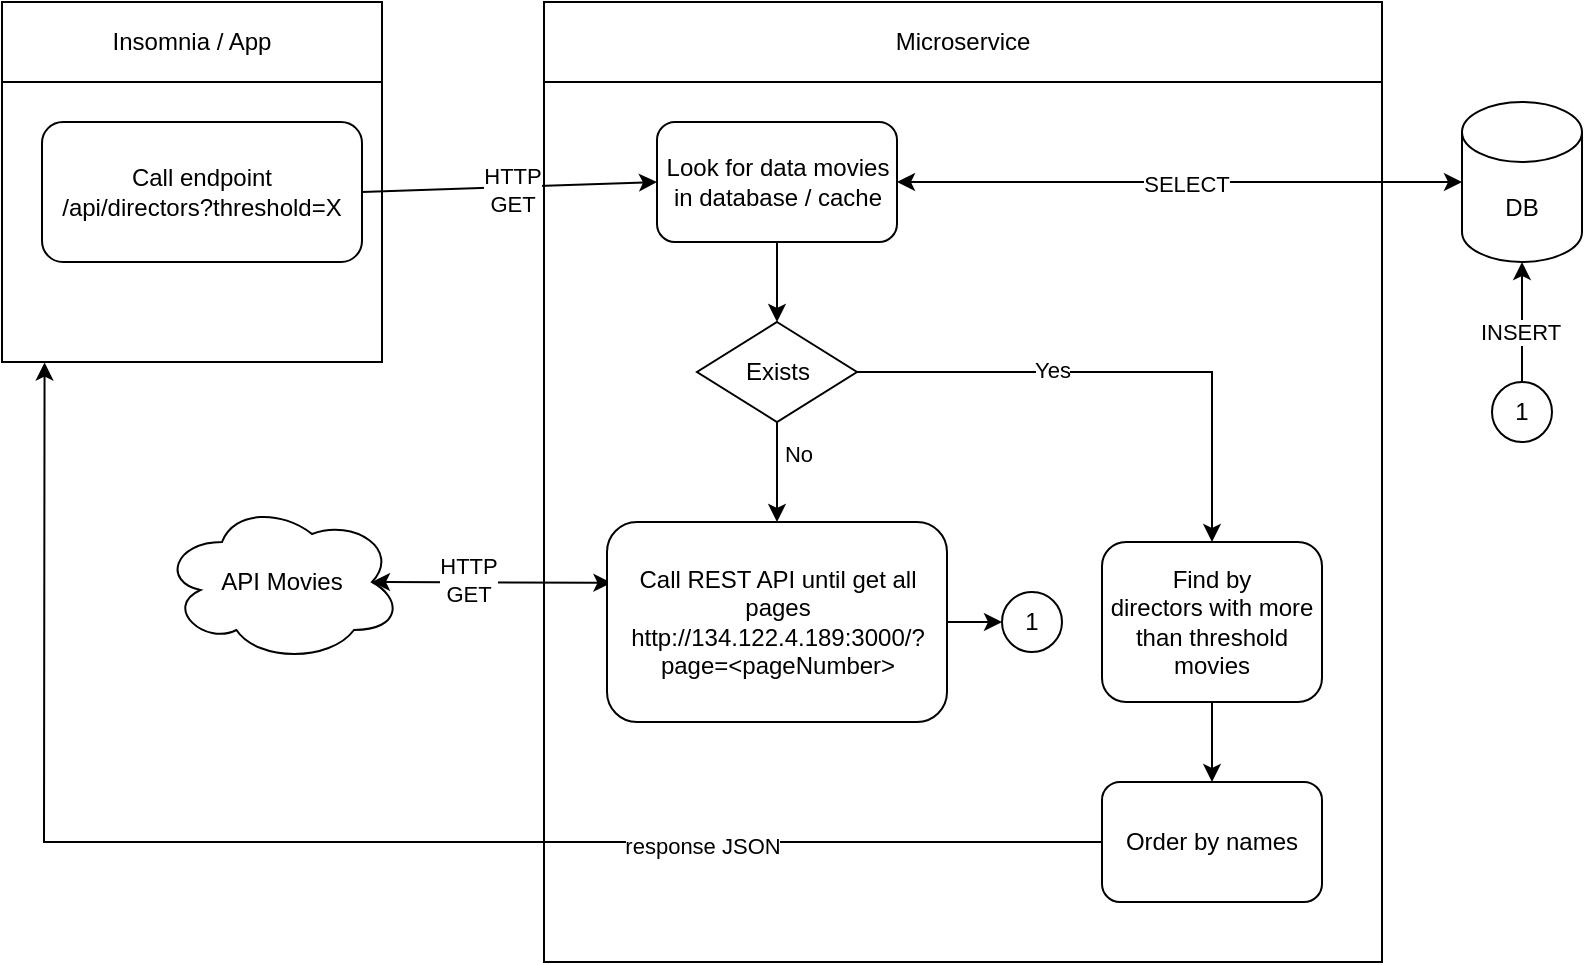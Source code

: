 <mxfile version="24.8.4">
  <diagram name="Página-1" id="Aixr4n7aSNX-xHtRLBiQ">
    <mxGraphModel dx="1157" dy="619" grid="1" gridSize="10" guides="1" tooltips="1" connect="1" arrows="1" fold="1" page="1" pageScale="1" pageWidth="827" pageHeight="1169" math="0" shadow="0">
      <root>
        <mxCell id="0" />
        <mxCell id="1" parent="0" />
        <mxCell id="V8JjJSnd1Wa41GPSRQHj-9" value="" style="rounded=0;whiteSpace=wrap;html=1;" vertex="1" parent="1">
          <mxGeometry x="70" y="150" width="190" height="140" as="geometry" />
        </mxCell>
        <mxCell id="V8JjJSnd1Wa41GPSRQHj-3" value="" style="rounded=0;whiteSpace=wrap;html=1;" vertex="1" parent="1">
          <mxGeometry x="341" y="150" width="419" height="440" as="geometry" />
        </mxCell>
        <mxCell id="_nGTOd4WAb2KQErqASgV-1" value="API Movies" style="ellipse;shape=cloud;whiteSpace=wrap;html=1;" parent="1" vertex="1">
          <mxGeometry x="150" y="360" width="120" height="80" as="geometry" />
        </mxCell>
        <mxCell id="V8JjJSnd1Wa41GPSRQHj-2" value="Microservice" style="rounded=0;whiteSpace=wrap;html=1;" vertex="1" parent="1">
          <mxGeometry x="341" y="110" width="419" height="40" as="geometry" />
        </mxCell>
        <mxCell id="V8JjJSnd1Wa41GPSRQHj-6" value="Insomnia / App" style="rounded=0;whiteSpace=wrap;html=1;" vertex="1" parent="1">
          <mxGeometry x="70" y="110" width="190" height="40" as="geometry" />
        </mxCell>
        <mxCell id="V8JjJSnd1Wa41GPSRQHj-8" value="" style="endArrow=classic;html=1;rounded=0;entryX=0;entryY=0.5;entryDx=0;entryDy=0;exitX=1;exitY=0.5;exitDx=0;exitDy=0;" edge="1" parent="1" source="V8JjJSnd1Wa41GPSRQHj-11" target="V8JjJSnd1Wa41GPSRQHj-20">
          <mxGeometry width="50" height="50" relative="1" as="geometry">
            <mxPoint x="250" y="200" as="sourcePoint" />
            <mxPoint x="440" y="220" as="targetPoint" />
          </mxGeometry>
        </mxCell>
        <mxCell id="V8JjJSnd1Wa41GPSRQHj-13" value="HTTP&lt;div&gt;GET&lt;/div&gt;" style="edgeLabel;html=1;align=center;verticalAlign=middle;resizable=0;points=[];" vertex="1" connectable="0" parent="V8JjJSnd1Wa41GPSRQHj-8">
          <mxGeometry x="0.012" y="-1" relative="1" as="geometry">
            <mxPoint as="offset" />
          </mxGeometry>
        </mxCell>
        <mxCell id="V8JjJSnd1Wa41GPSRQHj-11" value="&lt;div&gt;&lt;span style=&quot;text-align: left;&quot;&gt;Call endpoint&lt;/span&gt;&lt;/div&gt;&lt;span style=&quot;text-align: left;&quot;&gt;/api/directors?threshold=X&lt;/span&gt;" style="rounded=1;whiteSpace=wrap;html=1;" vertex="1" parent="1">
          <mxGeometry x="90" y="170" width="160" height="70" as="geometry" />
        </mxCell>
        <mxCell id="V8JjJSnd1Wa41GPSRQHj-16" value="" style="endArrow=classic;startArrow=classic;html=1;rounded=0;exitX=0.013;exitY=0.304;exitDx=0;exitDy=0;entryX=0.875;entryY=0.5;entryDx=0;entryDy=0;entryPerimeter=0;exitPerimeter=0;" edge="1" parent="1" source="V8JjJSnd1Wa41GPSRQHj-37" target="_nGTOd4WAb2KQErqASgV-1">
          <mxGeometry width="50" height="50" relative="1" as="geometry">
            <mxPoint x="372.5" y="400" as="sourcePoint" />
            <mxPoint x="280" y="400" as="targetPoint" />
          </mxGeometry>
        </mxCell>
        <mxCell id="V8JjJSnd1Wa41GPSRQHj-17" value="HTTP&lt;div&gt;GET&lt;/div&gt;" style="edgeLabel;html=1;align=center;verticalAlign=middle;resizable=0;points=[];" vertex="1" connectable="0" parent="V8JjJSnd1Wa41GPSRQHj-16">
          <mxGeometry x="0.205" y="-1" relative="1" as="geometry">
            <mxPoint as="offset" />
          </mxGeometry>
        </mxCell>
        <mxCell id="V8JjJSnd1Wa41GPSRQHj-18" value="DB" style="shape=cylinder3;whiteSpace=wrap;html=1;boundedLbl=1;backgroundOutline=1;size=15;" vertex="1" parent="1">
          <mxGeometry x="800" y="160" width="60" height="80" as="geometry" />
        </mxCell>
        <mxCell id="V8JjJSnd1Wa41GPSRQHj-20" value="Look for data movies&lt;div&gt;in database / cache&lt;/div&gt;" style="rounded=1;whiteSpace=wrap;html=1;" vertex="1" parent="1">
          <mxGeometry x="397.5" y="170" width="120" height="60" as="geometry" />
        </mxCell>
        <mxCell id="V8JjJSnd1Wa41GPSRQHj-24" value="Exists" style="rhombus;whiteSpace=wrap;html=1;" vertex="1" parent="1">
          <mxGeometry x="417.5" y="270" width="80" height="50" as="geometry" />
        </mxCell>
        <mxCell id="V8JjJSnd1Wa41GPSRQHj-25" value="" style="endArrow=classic;html=1;rounded=0;entryX=0.5;entryY=0;entryDx=0;entryDy=0;exitX=0.5;exitY=1;exitDx=0;exitDy=0;" edge="1" parent="1" source="V8JjJSnd1Wa41GPSRQHj-20" target="V8JjJSnd1Wa41GPSRQHj-24">
          <mxGeometry width="50" height="50" relative="1" as="geometry">
            <mxPoint x="317" y="350" as="sourcePoint" />
            <mxPoint x="367" y="300" as="targetPoint" />
          </mxGeometry>
        </mxCell>
        <mxCell id="V8JjJSnd1Wa41GPSRQHj-33" value="" style="endArrow=classic;html=1;rounded=0;exitX=0.5;exitY=1;exitDx=0;exitDy=0;entryX=0.5;entryY=0;entryDx=0;entryDy=0;" edge="1" parent="1" source="V8JjJSnd1Wa41GPSRQHj-24" target="V8JjJSnd1Wa41GPSRQHj-37">
          <mxGeometry width="50" height="50" relative="1" as="geometry">
            <mxPoint x="508" y="305" as="sourcePoint" />
            <mxPoint x="457.5" y="360" as="targetPoint" />
          </mxGeometry>
        </mxCell>
        <mxCell id="V8JjJSnd1Wa41GPSRQHj-34" value="No" style="edgeLabel;html=1;align=center;verticalAlign=middle;resizable=0;points=[];" vertex="1" connectable="0" parent="V8JjJSnd1Wa41GPSRQHj-33">
          <mxGeometry x="-0.577" y="1" relative="1" as="geometry">
            <mxPoint x="9" y="5" as="offset" />
          </mxGeometry>
        </mxCell>
        <mxCell id="V8JjJSnd1Wa41GPSRQHj-36" value="Find by directors&amp;nbsp;with more than threshold movies&lt;span style=&quot;color: rgba(0, 0, 0, 0); font-family: monospace; font-size: 0px; text-align: start; text-wrap-mode: nowrap;&quot;&gt;%3CmxGraphModel%3E%3Croot%3E%3CmxCell%20id%3D%220%22%2F%3E%3CmxCell%20id%3D%221%22%20parent%3D%220%22%2F%3E%3CmxCell%20id%3D%222%22%20value%3D%221%22%20style%3D%22ellipse%3BwhiteSpace%3Dwrap%3Bhtml%3D1%3Baspect%3Dfixed%3B%22%20vertex%3D%221%22%20parent%3D%221%22%3E%3CmxGeometry%20x%3D%22270%22%20y%3D%22440%22%20width%3D%2230%22%20height%3D%2230%22%20as%3D%22geometry%22%2F%3E%3C%2FmxCell%3E%3C%2Froot%3E%3C%2FmxGraphModel%3E&lt;/span&gt;" style="rounded=1;whiteSpace=wrap;html=1;" vertex="1" parent="1">
          <mxGeometry x="620" y="380" width="110" height="80" as="geometry" />
        </mxCell>
        <mxCell id="V8JjJSnd1Wa41GPSRQHj-37" value="Call REST API until get all pages&lt;div&gt;&lt;span style=&quot;text-align: left;&quot;&gt;http://134.122.4.189:3000/?page=&amp;lt;pageNumber&amp;gt;&lt;/span&gt;&lt;/div&gt;" style="rounded=1;whiteSpace=wrap;html=1;" vertex="1" parent="1">
          <mxGeometry x="372.5" y="370" width="170" height="100" as="geometry" />
        </mxCell>
        <mxCell id="V8JjJSnd1Wa41GPSRQHj-40" value="" style="endArrow=classic;startArrow=classic;html=1;rounded=0;exitX=1;exitY=0.5;exitDx=0;exitDy=0;entryX=0;entryY=0.5;entryDx=0;entryDy=0;entryPerimeter=0;" edge="1" parent="1" source="V8JjJSnd1Wa41GPSRQHj-20" target="V8JjJSnd1Wa41GPSRQHj-18">
          <mxGeometry width="50" height="50" relative="1" as="geometry">
            <mxPoint x="740" y="225" as="sourcePoint" />
            <mxPoint x="790" y="175" as="targetPoint" />
          </mxGeometry>
        </mxCell>
        <mxCell id="V8JjJSnd1Wa41GPSRQHj-44" value="SELECT" style="edgeLabel;html=1;align=center;verticalAlign=middle;resizable=0;points=[];" vertex="1" connectable="0" parent="V8JjJSnd1Wa41GPSRQHj-40">
          <mxGeometry x="0.024" y="-1" relative="1" as="geometry">
            <mxPoint as="offset" />
          </mxGeometry>
        </mxCell>
        <mxCell id="V8JjJSnd1Wa41GPSRQHj-41" value="" style="endArrow=classic;html=1;rounded=0;exitX=1;exitY=0.5;exitDx=0;exitDy=0;entryX=0;entryY=0.5;entryDx=0;entryDy=0;" edge="1" parent="1" source="V8JjJSnd1Wa41GPSRQHj-37" target="V8JjJSnd1Wa41GPSRQHj-42">
          <mxGeometry width="50" height="50" relative="1" as="geometry">
            <mxPoint x="420" y="400" as="sourcePoint" />
            <mxPoint x="260" y="460" as="targetPoint" />
          </mxGeometry>
        </mxCell>
        <mxCell id="V8JjJSnd1Wa41GPSRQHj-42" value="1" style="ellipse;whiteSpace=wrap;html=1;aspect=fixed;" vertex="1" parent="1">
          <mxGeometry x="570" y="405" width="30" height="30" as="geometry" />
        </mxCell>
        <mxCell id="V8JjJSnd1Wa41GPSRQHj-43" value="1" style="ellipse;whiteSpace=wrap;html=1;aspect=fixed;" vertex="1" parent="1">
          <mxGeometry x="815" y="300" width="30" height="30" as="geometry" />
        </mxCell>
        <mxCell id="V8JjJSnd1Wa41GPSRQHj-45" value="" style="endArrow=classic;html=1;rounded=0;exitX=0.5;exitY=0;exitDx=0;exitDy=0;entryX=0.5;entryY=1;entryDx=0;entryDy=0;entryPerimeter=0;" edge="1" parent="1" source="V8JjJSnd1Wa41GPSRQHj-43" target="V8JjJSnd1Wa41GPSRQHj-18">
          <mxGeometry width="50" height="50" relative="1" as="geometry">
            <mxPoint x="817" y="290" as="sourcePoint" />
            <mxPoint x="867" y="240" as="targetPoint" />
          </mxGeometry>
        </mxCell>
        <mxCell id="V8JjJSnd1Wa41GPSRQHj-46" value="INSERT" style="edgeLabel;html=1;align=center;verticalAlign=middle;resizable=0;points=[];" vertex="1" connectable="0" parent="V8JjJSnd1Wa41GPSRQHj-45">
          <mxGeometry x="-0.154" y="1" relative="1" as="geometry">
            <mxPoint as="offset" />
          </mxGeometry>
        </mxCell>
        <mxCell id="V8JjJSnd1Wa41GPSRQHj-49" value="" style="endArrow=classic;html=1;rounded=0;exitX=1;exitY=0.5;exitDx=0;exitDy=0;entryX=0.5;entryY=0;entryDx=0;entryDy=0;" edge="1" parent="1" source="V8JjJSnd1Wa41GPSRQHj-24" target="V8JjJSnd1Wa41GPSRQHj-36">
          <mxGeometry width="50" height="50" relative="1" as="geometry">
            <mxPoint x="570" y="330" as="sourcePoint" />
            <mxPoint x="620" y="280" as="targetPoint" />
            <Array as="points">
              <mxPoint x="675" y="295" />
            </Array>
          </mxGeometry>
        </mxCell>
        <mxCell id="V8JjJSnd1Wa41GPSRQHj-50" value="Yes" style="edgeLabel;html=1;align=center;verticalAlign=middle;resizable=0;points=[];" vertex="1" connectable="0" parent="V8JjJSnd1Wa41GPSRQHj-49">
          <mxGeometry x="-0.259" y="1" relative="1" as="geometry">
            <mxPoint as="offset" />
          </mxGeometry>
        </mxCell>
        <mxCell id="V8JjJSnd1Wa41GPSRQHj-51" value="Order by names" style="rounded=1;whiteSpace=wrap;html=1;" vertex="1" parent="1">
          <mxGeometry x="620" y="500" width="110" height="60" as="geometry" />
        </mxCell>
        <mxCell id="V8JjJSnd1Wa41GPSRQHj-52" value="" style="endArrow=classic;html=1;rounded=0;exitX=0.5;exitY=1;exitDx=0;exitDy=0;entryX=0.5;entryY=0;entryDx=0;entryDy=0;" edge="1" parent="1" source="V8JjJSnd1Wa41GPSRQHj-36" target="V8JjJSnd1Wa41GPSRQHj-51">
          <mxGeometry width="50" height="50" relative="1" as="geometry">
            <mxPoint x="660" y="490" as="sourcePoint" />
            <mxPoint x="727" y="490" as="targetPoint" />
          </mxGeometry>
        </mxCell>
        <mxCell id="V8JjJSnd1Wa41GPSRQHj-54" value="" style="endArrow=classic;html=1;rounded=0;exitX=0;exitY=0.5;exitDx=0;exitDy=0;entryX=0.112;entryY=1.002;entryDx=0;entryDy=0;entryPerimeter=0;" edge="1" parent="1" source="V8JjJSnd1Wa41GPSRQHj-51" target="V8JjJSnd1Wa41GPSRQHj-9">
          <mxGeometry width="50" height="50" relative="1" as="geometry">
            <mxPoint x="470" y="550" as="sourcePoint" />
            <mxPoint x="115.52" y="540" as="targetPoint" />
            <Array as="points">
              <mxPoint x="91" y="530" />
            </Array>
          </mxGeometry>
        </mxCell>
        <mxCell id="V8JjJSnd1Wa41GPSRQHj-56" value="response JSON" style="edgeLabel;html=1;align=center;verticalAlign=middle;resizable=0;points=[];" vertex="1" connectable="0" parent="V8JjJSnd1Wa41GPSRQHj-54">
          <mxGeometry x="-0.478" y="2" relative="1" as="geometry">
            <mxPoint as="offset" />
          </mxGeometry>
        </mxCell>
      </root>
    </mxGraphModel>
  </diagram>
</mxfile>
